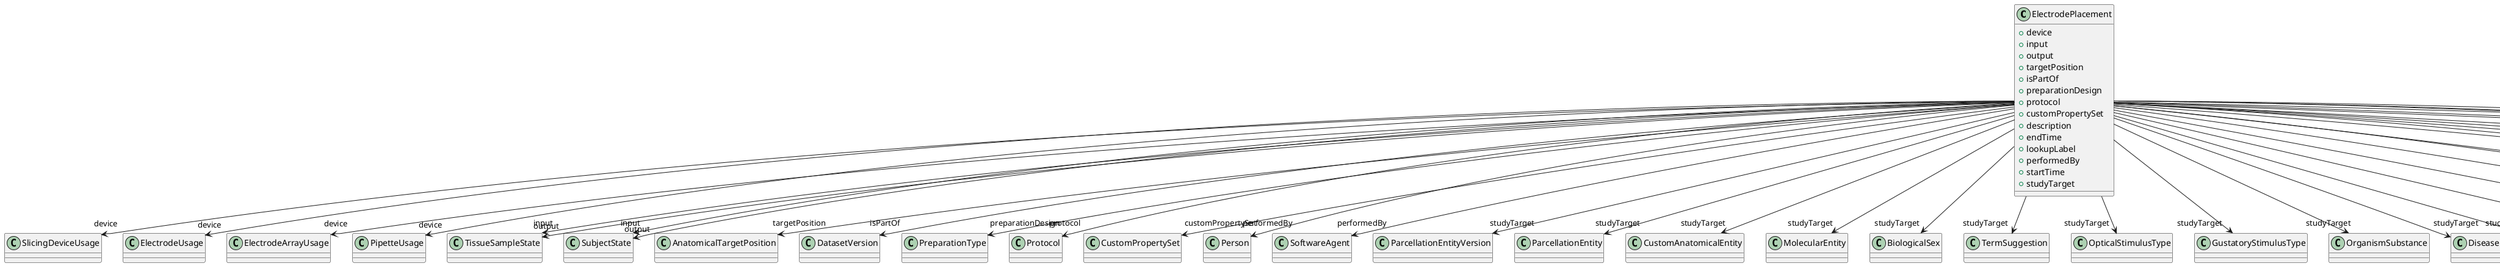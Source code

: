 @startuml
class ElectrodePlacement {
+device
+input
+output
+targetPosition
+isPartOf
+preparationDesign
+protocol
+customPropertySet
+description
+endTime
+lookupLabel
+performedBy
+startTime
+studyTarget

}
ElectrodePlacement -d-> "device" SlicingDeviceUsage
ElectrodePlacement -d-> "device" ElectrodeUsage
ElectrodePlacement -d-> "device" ElectrodeArrayUsage
ElectrodePlacement -d-> "device" PipetteUsage
ElectrodePlacement -d-> "input" TissueSampleState
ElectrodePlacement -d-> "input" SubjectState
ElectrodePlacement -d-> "output" TissueSampleState
ElectrodePlacement -d-> "output" SubjectState
ElectrodePlacement -d-> "targetPosition" AnatomicalTargetPosition
ElectrodePlacement -d-> "isPartOf" DatasetVersion
ElectrodePlacement -d-> "preparationDesign" PreparationType
ElectrodePlacement -d-> "protocol" Protocol
ElectrodePlacement -d-> "customPropertySet" CustomPropertySet
ElectrodePlacement -d-> "performedBy" Person
ElectrodePlacement -d-> "performedBy" SoftwareAgent
ElectrodePlacement -d-> "studyTarget" ParcellationEntityVersion
ElectrodePlacement -d-> "studyTarget" ParcellationEntity
ElectrodePlacement -d-> "studyTarget" CustomAnatomicalEntity
ElectrodePlacement -d-> "studyTarget" MolecularEntity
ElectrodePlacement -d-> "studyTarget" BiologicalSex
ElectrodePlacement -d-> "studyTarget" TermSuggestion
ElectrodePlacement -d-> "studyTarget" OpticalStimulusType
ElectrodePlacement -d-> "studyTarget" GustatoryStimulusType
ElectrodePlacement -d-> "studyTarget" OrganismSubstance
ElectrodePlacement -d-> "studyTarget" Disease
ElectrodePlacement -d-> "studyTarget" TactileStimulusType
ElectrodePlacement -d-> "studyTarget" GeneticStrainType
ElectrodePlacement -d-> "studyTarget" VisualStimulusType
ElectrodePlacement -d-> "studyTarget" SubcellularEntity
ElectrodePlacement -d-> "studyTarget" DiseaseModel
ElectrodePlacement -d-> "studyTarget" ElectricalStimulusType
ElectrodePlacement -d-> "studyTarget" Handedness
ElectrodePlacement -d-> "studyTarget" AuditoryStimulusType
ElectrodePlacement -d-> "studyTarget" UBERONParcellation
ElectrodePlacement -d-> "studyTarget" OlfactoryStimulusType
ElectrodePlacement -d-> "studyTarget" CellType
ElectrodePlacement -d-> "studyTarget" BreedingType
ElectrodePlacement -d-> "studyTarget" BiologicalOrder
ElectrodePlacement -d-> "studyTarget" Species
ElectrodePlacement -d-> "studyTarget" OrganismSystem
ElectrodePlacement -d-> "studyTarget" Organ
ElectrodePlacement -d-> "studyTarget" CellCultureType

@enduml
